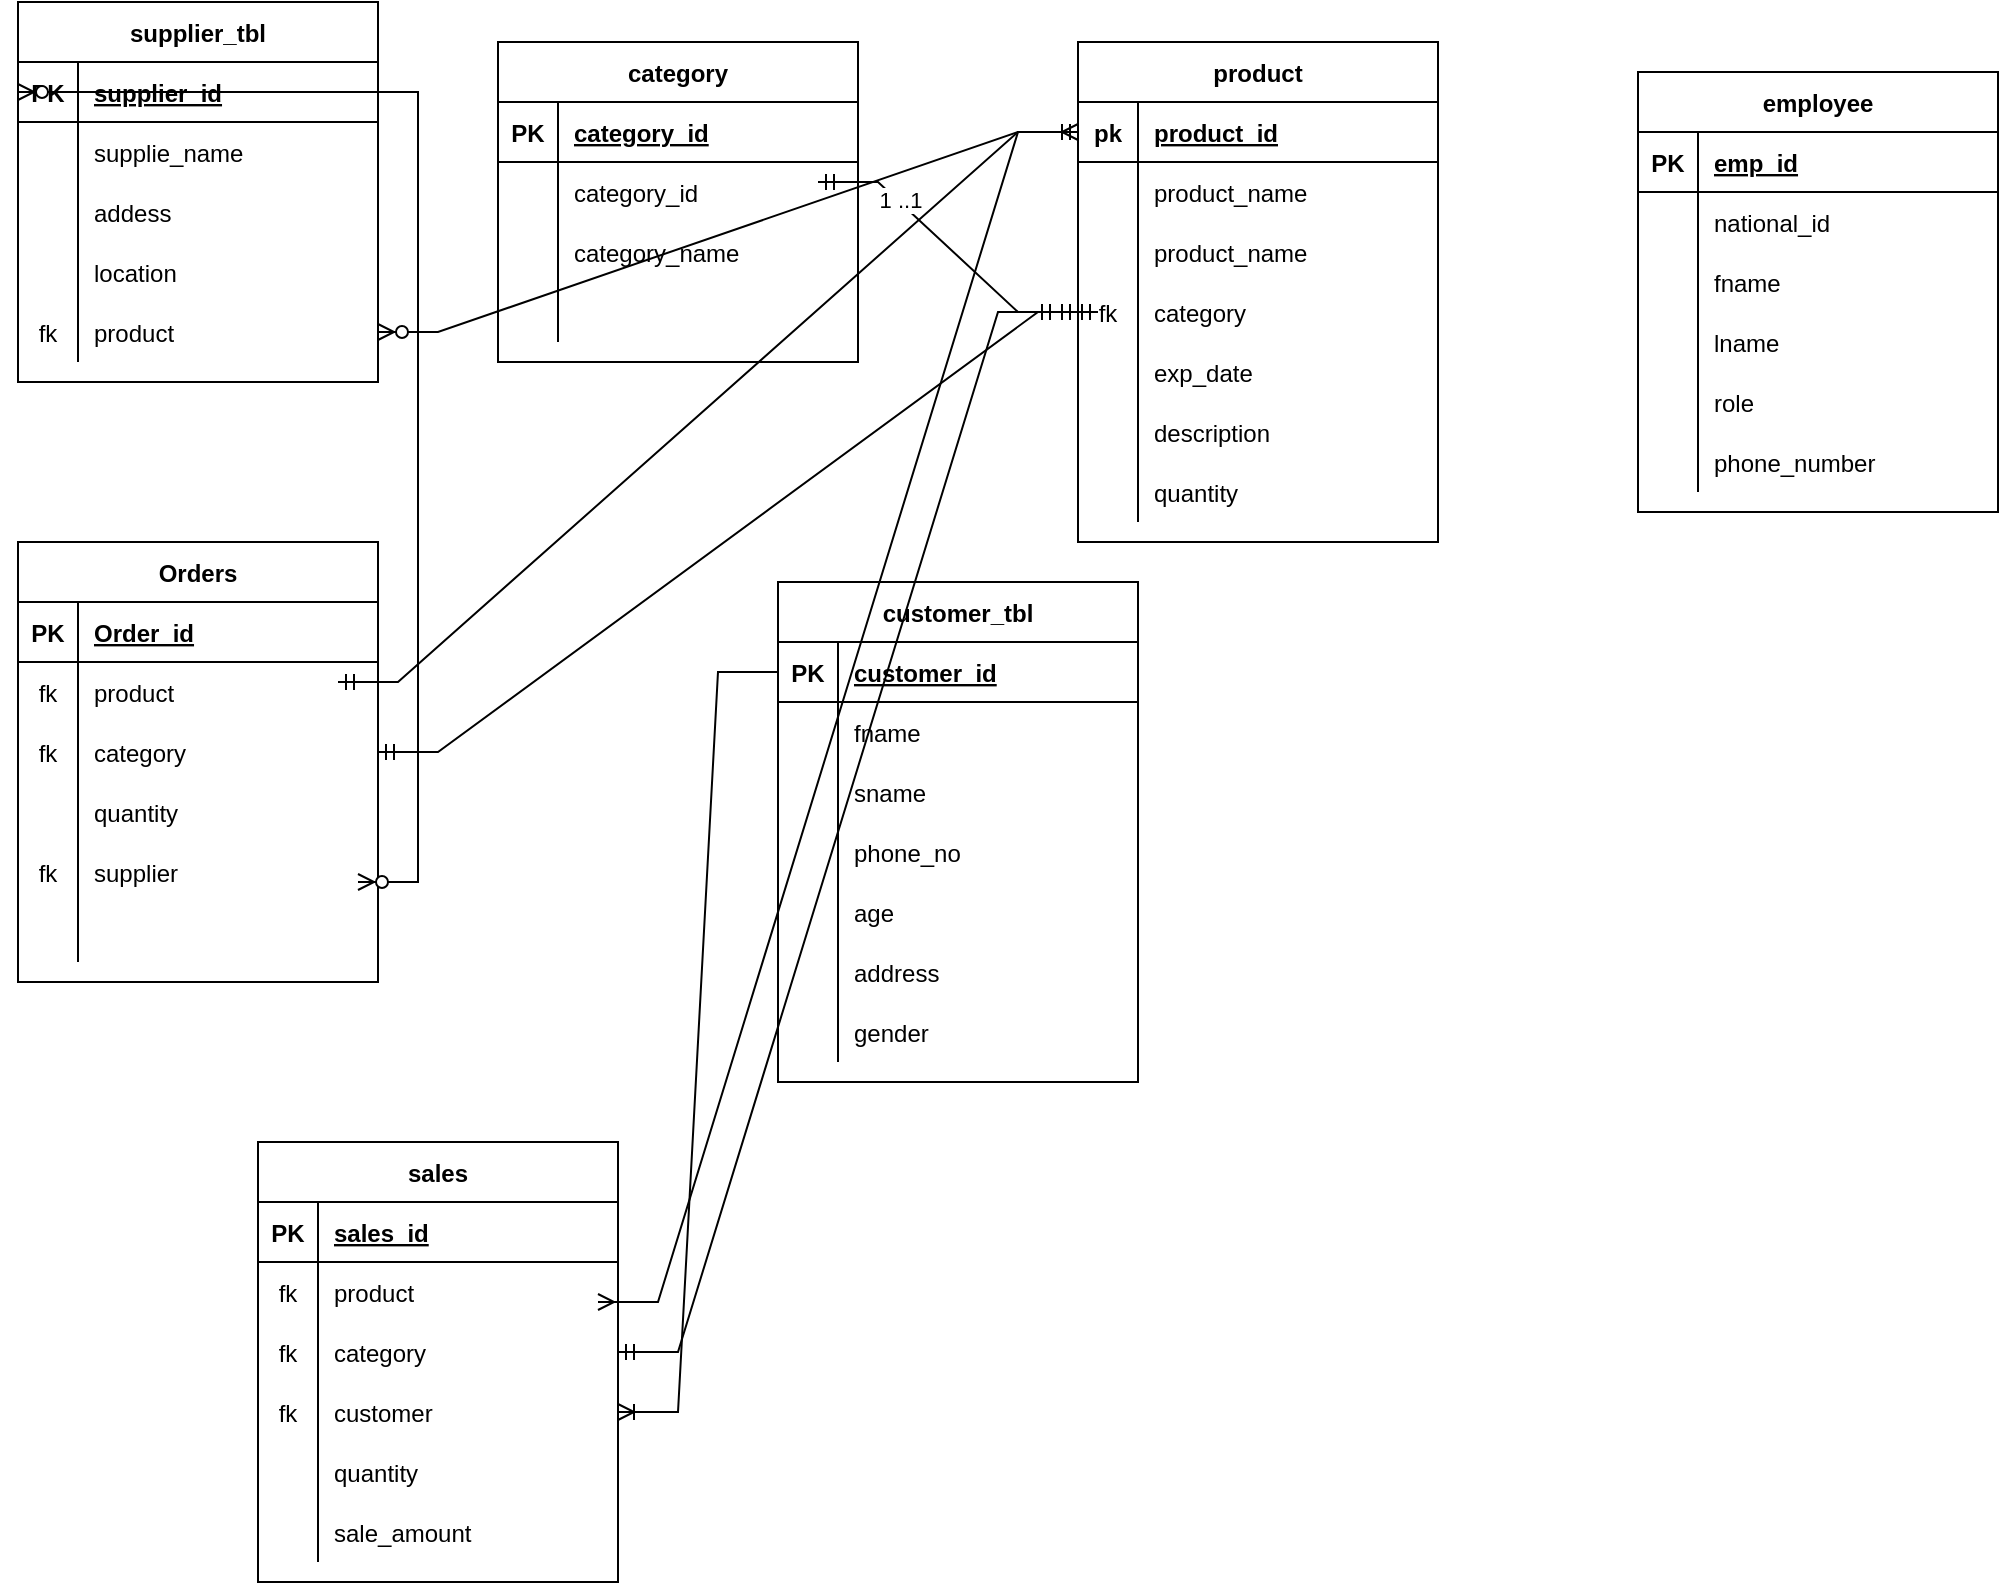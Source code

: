 <mxfile version="20.0.1" type="github"><diagram id="qyhTEvC6FhaP8bYYuJGq" name="Page-1"><mxGraphModel dx="1038" dy="935" grid="1" gridSize="10" guides="1" tooltips="1" connect="1" arrows="1" fold="1" page="1" pageScale="1" pageWidth="3300" pageHeight="4681" math="0" shadow="0"><root><mxCell id="0"/><mxCell id="1" parent="0"/><mxCell id="IPja_RcCMSEiAwIyLmrl-1" value="supplier_tbl" style="shape=table;startSize=30;container=1;collapsible=1;childLayout=tableLayout;fixedRows=1;rowLines=0;fontStyle=1;align=center;resizeLast=1;" vertex="1" parent="1"><mxGeometry x="30" y="20" width="180" height="190" as="geometry"/></mxCell><mxCell id="IPja_RcCMSEiAwIyLmrl-2" value="" style="shape=tableRow;horizontal=0;startSize=0;swimlaneHead=0;swimlaneBody=0;fillColor=none;collapsible=0;dropTarget=0;points=[[0,0.5],[1,0.5]];portConstraint=eastwest;top=0;left=0;right=0;bottom=1;" vertex="1" parent="IPja_RcCMSEiAwIyLmrl-1"><mxGeometry y="30" width="180" height="30" as="geometry"/></mxCell><mxCell id="IPja_RcCMSEiAwIyLmrl-3" value="PK" style="shape=partialRectangle;connectable=0;fillColor=none;top=0;left=0;bottom=0;right=0;fontStyle=1;overflow=hidden;" vertex="1" parent="IPja_RcCMSEiAwIyLmrl-2"><mxGeometry width="30" height="30" as="geometry"><mxRectangle width="30" height="30" as="alternateBounds"/></mxGeometry></mxCell><mxCell id="IPja_RcCMSEiAwIyLmrl-4" value="supplier_id" style="shape=partialRectangle;connectable=0;fillColor=none;top=0;left=0;bottom=0;right=0;align=left;spacingLeft=6;fontStyle=5;overflow=hidden;" vertex="1" parent="IPja_RcCMSEiAwIyLmrl-2"><mxGeometry x="30" width="150" height="30" as="geometry"><mxRectangle width="150" height="30" as="alternateBounds"/></mxGeometry></mxCell><mxCell id="IPja_RcCMSEiAwIyLmrl-5" value="" style="shape=tableRow;horizontal=0;startSize=0;swimlaneHead=0;swimlaneBody=0;fillColor=none;collapsible=0;dropTarget=0;points=[[0,0.5],[1,0.5]];portConstraint=eastwest;top=0;left=0;right=0;bottom=0;" vertex="1" parent="IPja_RcCMSEiAwIyLmrl-1"><mxGeometry y="60" width="180" height="30" as="geometry"/></mxCell><mxCell id="IPja_RcCMSEiAwIyLmrl-6" value="" style="shape=partialRectangle;connectable=0;fillColor=none;top=0;left=0;bottom=0;right=0;editable=1;overflow=hidden;" vertex="1" parent="IPja_RcCMSEiAwIyLmrl-5"><mxGeometry width="30" height="30" as="geometry"><mxRectangle width="30" height="30" as="alternateBounds"/></mxGeometry></mxCell><mxCell id="IPja_RcCMSEiAwIyLmrl-7" value="supplie_name" style="shape=partialRectangle;connectable=0;fillColor=none;top=0;left=0;bottom=0;right=0;align=left;spacingLeft=6;overflow=hidden;" vertex="1" parent="IPja_RcCMSEiAwIyLmrl-5"><mxGeometry x="30" width="150" height="30" as="geometry"><mxRectangle width="150" height="30" as="alternateBounds"/></mxGeometry></mxCell><mxCell id="IPja_RcCMSEiAwIyLmrl-8" value="" style="shape=tableRow;horizontal=0;startSize=0;swimlaneHead=0;swimlaneBody=0;fillColor=none;collapsible=0;dropTarget=0;points=[[0,0.5],[1,0.5]];portConstraint=eastwest;top=0;left=0;right=0;bottom=0;" vertex="1" parent="IPja_RcCMSEiAwIyLmrl-1"><mxGeometry y="90" width="180" height="30" as="geometry"/></mxCell><mxCell id="IPja_RcCMSEiAwIyLmrl-9" value="" style="shape=partialRectangle;connectable=0;fillColor=none;top=0;left=0;bottom=0;right=0;editable=1;overflow=hidden;" vertex="1" parent="IPja_RcCMSEiAwIyLmrl-8"><mxGeometry width="30" height="30" as="geometry"><mxRectangle width="30" height="30" as="alternateBounds"/></mxGeometry></mxCell><mxCell id="IPja_RcCMSEiAwIyLmrl-10" value="addess" style="shape=partialRectangle;connectable=0;fillColor=none;top=0;left=0;bottom=0;right=0;align=left;spacingLeft=6;overflow=hidden;" vertex="1" parent="IPja_RcCMSEiAwIyLmrl-8"><mxGeometry x="30" width="150" height="30" as="geometry"><mxRectangle width="150" height="30" as="alternateBounds"/></mxGeometry></mxCell><mxCell id="IPja_RcCMSEiAwIyLmrl-11" value="" style="shape=tableRow;horizontal=0;startSize=0;swimlaneHead=0;swimlaneBody=0;fillColor=none;collapsible=0;dropTarget=0;points=[[0,0.5],[1,0.5]];portConstraint=eastwest;top=0;left=0;right=0;bottom=0;" vertex="1" parent="IPja_RcCMSEiAwIyLmrl-1"><mxGeometry y="120" width="180" height="30" as="geometry"/></mxCell><mxCell id="IPja_RcCMSEiAwIyLmrl-12" value="" style="shape=partialRectangle;connectable=0;fillColor=none;top=0;left=0;bottom=0;right=0;editable=1;overflow=hidden;" vertex="1" parent="IPja_RcCMSEiAwIyLmrl-11"><mxGeometry width="30" height="30" as="geometry"><mxRectangle width="30" height="30" as="alternateBounds"/></mxGeometry></mxCell><mxCell id="IPja_RcCMSEiAwIyLmrl-13" value="location" style="shape=partialRectangle;connectable=0;fillColor=none;top=0;left=0;bottom=0;right=0;align=left;spacingLeft=6;overflow=hidden;" vertex="1" parent="IPja_RcCMSEiAwIyLmrl-11"><mxGeometry x="30" width="150" height="30" as="geometry"><mxRectangle width="150" height="30" as="alternateBounds"/></mxGeometry></mxCell><mxCell id="IPja_RcCMSEiAwIyLmrl-15" value="" style="shape=tableRow;horizontal=0;startSize=0;swimlaneHead=0;swimlaneBody=0;fillColor=none;collapsible=0;dropTarget=0;points=[[0,0.5],[1,0.5]];portConstraint=eastwest;top=0;left=0;right=0;bottom=0;" vertex="1" parent="IPja_RcCMSEiAwIyLmrl-1"><mxGeometry y="150" width="180" height="30" as="geometry"/></mxCell><mxCell id="IPja_RcCMSEiAwIyLmrl-16" value="fk" style="shape=partialRectangle;connectable=0;fillColor=none;top=0;left=0;bottom=0;right=0;editable=1;overflow=hidden;" vertex="1" parent="IPja_RcCMSEiAwIyLmrl-15"><mxGeometry width="30" height="30" as="geometry"><mxRectangle width="30" height="30" as="alternateBounds"/></mxGeometry></mxCell><mxCell id="IPja_RcCMSEiAwIyLmrl-17" value="product" style="shape=partialRectangle;connectable=0;fillColor=none;top=0;left=0;bottom=0;right=0;align=left;spacingLeft=6;overflow=hidden;" vertex="1" parent="IPja_RcCMSEiAwIyLmrl-15"><mxGeometry x="30" width="150" height="30" as="geometry"><mxRectangle width="150" height="30" as="alternateBounds"/></mxGeometry></mxCell><mxCell id="IPja_RcCMSEiAwIyLmrl-18" value="category" style="shape=table;startSize=30;container=1;collapsible=1;childLayout=tableLayout;fixedRows=1;rowLines=0;fontStyle=1;align=center;resizeLast=1;" vertex="1" parent="1"><mxGeometry x="270" y="40" width="180" height="160" as="geometry"/></mxCell><mxCell id="IPja_RcCMSEiAwIyLmrl-19" value="" style="shape=tableRow;horizontal=0;startSize=0;swimlaneHead=0;swimlaneBody=0;fillColor=none;collapsible=0;dropTarget=0;points=[[0,0.5],[1,0.5]];portConstraint=eastwest;top=0;left=0;right=0;bottom=1;" vertex="1" parent="IPja_RcCMSEiAwIyLmrl-18"><mxGeometry y="30" width="180" height="30" as="geometry"/></mxCell><mxCell id="IPja_RcCMSEiAwIyLmrl-20" value="PK" style="shape=partialRectangle;connectable=0;fillColor=none;top=0;left=0;bottom=0;right=0;fontStyle=1;overflow=hidden;" vertex="1" parent="IPja_RcCMSEiAwIyLmrl-19"><mxGeometry width="30" height="30" as="geometry"><mxRectangle width="30" height="30" as="alternateBounds"/></mxGeometry></mxCell><mxCell id="IPja_RcCMSEiAwIyLmrl-21" value="category_id" style="shape=partialRectangle;connectable=0;fillColor=none;top=0;left=0;bottom=0;right=0;align=left;spacingLeft=6;fontStyle=5;overflow=hidden;" vertex="1" parent="IPja_RcCMSEiAwIyLmrl-19"><mxGeometry x="30" width="150" height="30" as="geometry"><mxRectangle width="150" height="30" as="alternateBounds"/></mxGeometry></mxCell><mxCell id="IPja_RcCMSEiAwIyLmrl-22" value="" style="shape=tableRow;horizontal=0;startSize=0;swimlaneHead=0;swimlaneBody=0;fillColor=none;collapsible=0;dropTarget=0;points=[[0,0.5],[1,0.5]];portConstraint=eastwest;top=0;left=0;right=0;bottom=0;" vertex="1" parent="IPja_RcCMSEiAwIyLmrl-18"><mxGeometry y="60" width="180" height="30" as="geometry"/></mxCell><mxCell id="IPja_RcCMSEiAwIyLmrl-23" value="" style="shape=partialRectangle;connectable=0;fillColor=none;top=0;left=0;bottom=0;right=0;editable=1;overflow=hidden;" vertex="1" parent="IPja_RcCMSEiAwIyLmrl-22"><mxGeometry width="30" height="30" as="geometry"><mxRectangle width="30" height="30" as="alternateBounds"/></mxGeometry></mxCell><mxCell id="IPja_RcCMSEiAwIyLmrl-24" value="category_id" style="shape=partialRectangle;connectable=0;fillColor=none;top=0;left=0;bottom=0;right=0;align=left;spacingLeft=6;overflow=hidden;" vertex="1" parent="IPja_RcCMSEiAwIyLmrl-22"><mxGeometry x="30" width="150" height="30" as="geometry"><mxRectangle width="150" height="30" as="alternateBounds"/></mxGeometry></mxCell><mxCell id="IPja_RcCMSEiAwIyLmrl-25" value="" style="shape=tableRow;horizontal=0;startSize=0;swimlaneHead=0;swimlaneBody=0;fillColor=none;collapsible=0;dropTarget=0;points=[[0,0.5],[1,0.5]];portConstraint=eastwest;top=0;left=0;right=0;bottom=0;" vertex="1" parent="IPja_RcCMSEiAwIyLmrl-18"><mxGeometry y="90" width="180" height="30" as="geometry"/></mxCell><mxCell id="IPja_RcCMSEiAwIyLmrl-26" value="" style="shape=partialRectangle;connectable=0;fillColor=none;top=0;left=0;bottom=0;right=0;editable=1;overflow=hidden;" vertex="1" parent="IPja_RcCMSEiAwIyLmrl-25"><mxGeometry width="30" height="30" as="geometry"><mxRectangle width="30" height="30" as="alternateBounds"/></mxGeometry></mxCell><mxCell id="IPja_RcCMSEiAwIyLmrl-27" value="category_name" style="shape=partialRectangle;connectable=0;fillColor=none;top=0;left=0;bottom=0;right=0;align=left;spacingLeft=6;overflow=hidden;" vertex="1" parent="IPja_RcCMSEiAwIyLmrl-25"><mxGeometry x="30" width="150" height="30" as="geometry"><mxRectangle width="150" height="30" as="alternateBounds"/></mxGeometry></mxCell><mxCell id="IPja_RcCMSEiAwIyLmrl-28" value="" style="shape=tableRow;horizontal=0;startSize=0;swimlaneHead=0;swimlaneBody=0;fillColor=none;collapsible=0;dropTarget=0;points=[[0,0.5],[1,0.5]];portConstraint=eastwest;top=0;left=0;right=0;bottom=0;" vertex="1" parent="IPja_RcCMSEiAwIyLmrl-18"><mxGeometry y="120" width="180" height="30" as="geometry"/></mxCell><mxCell id="IPja_RcCMSEiAwIyLmrl-29" value="" style="shape=partialRectangle;connectable=0;fillColor=none;top=0;left=0;bottom=0;right=0;editable=1;overflow=hidden;" vertex="1" parent="IPja_RcCMSEiAwIyLmrl-28"><mxGeometry width="30" height="30" as="geometry"><mxRectangle width="30" height="30" as="alternateBounds"/></mxGeometry></mxCell><mxCell id="IPja_RcCMSEiAwIyLmrl-30" value="" style="shape=partialRectangle;connectable=0;fillColor=none;top=0;left=0;bottom=0;right=0;align=left;spacingLeft=6;overflow=hidden;" vertex="1" parent="IPja_RcCMSEiAwIyLmrl-28"><mxGeometry x="30" width="150" height="30" as="geometry"><mxRectangle width="150" height="30" as="alternateBounds"/></mxGeometry></mxCell><mxCell id="IPja_RcCMSEiAwIyLmrl-31" value="product" style="shape=table;startSize=30;container=1;collapsible=1;childLayout=tableLayout;fixedRows=1;rowLines=0;fontStyle=1;align=center;resizeLast=1;" vertex="1" parent="1"><mxGeometry x="560" y="40" width="180" height="250" as="geometry"/></mxCell><mxCell id="IPja_RcCMSEiAwIyLmrl-32" value="" style="shape=tableRow;horizontal=0;startSize=0;swimlaneHead=0;swimlaneBody=0;fillColor=none;collapsible=0;dropTarget=0;points=[[0,0.5],[1,0.5]];portConstraint=eastwest;top=0;left=0;right=0;bottom=1;" vertex="1" parent="IPja_RcCMSEiAwIyLmrl-31"><mxGeometry y="30" width="180" height="30" as="geometry"/></mxCell><mxCell id="IPja_RcCMSEiAwIyLmrl-33" value="pk" style="shape=partialRectangle;connectable=0;fillColor=none;top=0;left=0;bottom=0;right=0;fontStyle=1;overflow=hidden;" vertex="1" parent="IPja_RcCMSEiAwIyLmrl-32"><mxGeometry width="30" height="30" as="geometry"><mxRectangle width="30" height="30" as="alternateBounds"/></mxGeometry></mxCell><mxCell id="IPja_RcCMSEiAwIyLmrl-34" value="product_id" style="shape=partialRectangle;connectable=0;fillColor=none;top=0;left=0;bottom=0;right=0;align=left;spacingLeft=6;fontStyle=5;overflow=hidden;" vertex="1" parent="IPja_RcCMSEiAwIyLmrl-32"><mxGeometry x="30" width="150" height="30" as="geometry"><mxRectangle width="150" height="30" as="alternateBounds"/></mxGeometry></mxCell><mxCell id="IPja_RcCMSEiAwIyLmrl-35" value="" style="shape=tableRow;horizontal=0;startSize=0;swimlaneHead=0;swimlaneBody=0;fillColor=none;collapsible=0;dropTarget=0;points=[[0,0.5],[1,0.5]];portConstraint=eastwest;top=0;left=0;right=0;bottom=0;" vertex="1" parent="IPja_RcCMSEiAwIyLmrl-31"><mxGeometry y="60" width="180" height="30" as="geometry"/></mxCell><mxCell id="IPja_RcCMSEiAwIyLmrl-36" value="" style="shape=partialRectangle;connectable=0;fillColor=none;top=0;left=0;bottom=0;right=0;editable=1;overflow=hidden;" vertex="1" parent="IPja_RcCMSEiAwIyLmrl-35"><mxGeometry width="30" height="30" as="geometry"><mxRectangle width="30" height="30" as="alternateBounds"/></mxGeometry></mxCell><mxCell id="IPja_RcCMSEiAwIyLmrl-37" value="product_name" style="shape=partialRectangle;connectable=0;fillColor=none;top=0;left=0;bottom=0;right=0;align=left;spacingLeft=6;overflow=hidden;" vertex="1" parent="IPja_RcCMSEiAwIyLmrl-35"><mxGeometry x="30" width="150" height="30" as="geometry"><mxRectangle width="150" height="30" as="alternateBounds"/></mxGeometry></mxCell><mxCell id="IPja_RcCMSEiAwIyLmrl-38" value="" style="shape=tableRow;horizontal=0;startSize=0;swimlaneHead=0;swimlaneBody=0;fillColor=none;collapsible=0;dropTarget=0;points=[[0,0.5],[1,0.5]];portConstraint=eastwest;top=0;left=0;right=0;bottom=0;" vertex="1" parent="IPja_RcCMSEiAwIyLmrl-31"><mxGeometry y="90" width="180" height="30" as="geometry"/></mxCell><mxCell id="IPja_RcCMSEiAwIyLmrl-39" value="" style="shape=partialRectangle;connectable=0;fillColor=none;top=0;left=0;bottom=0;right=0;editable=1;overflow=hidden;" vertex="1" parent="IPja_RcCMSEiAwIyLmrl-38"><mxGeometry width="30" height="30" as="geometry"><mxRectangle width="30" height="30" as="alternateBounds"/></mxGeometry></mxCell><mxCell id="IPja_RcCMSEiAwIyLmrl-40" value="product_name" style="shape=partialRectangle;connectable=0;fillColor=none;top=0;left=0;bottom=0;right=0;align=left;spacingLeft=6;overflow=hidden;" vertex="1" parent="IPja_RcCMSEiAwIyLmrl-38"><mxGeometry x="30" width="150" height="30" as="geometry"><mxRectangle width="150" height="30" as="alternateBounds"/></mxGeometry></mxCell><mxCell id="IPja_RcCMSEiAwIyLmrl-41" value="" style="shape=tableRow;horizontal=0;startSize=0;swimlaneHead=0;swimlaneBody=0;fillColor=none;collapsible=0;dropTarget=0;points=[[0,0.5],[1,0.5]];portConstraint=eastwest;top=0;left=0;right=0;bottom=0;" vertex="1" parent="IPja_RcCMSEiAwIyLmrl-31"><mxGeometry y="120" width="180" height="30" as="geometry"/></mxCell><mxCell id="IPja_RcCMSEiAwIyLmrl-42" value="fk" style="shape=partialRectangle;connectable=0;fillColor=none;top=0;left=0;bottom=0;right=0;editable=1;overflow=hidden;" vertex="1" parent="IPja_RcCMSEiAwIyLmrl-41"><mxGeometry width="30" height="30" as="geometry"><mxRectangle width="30" height="30" as="alternateBounds"/></mxGeometry></mxCell><mxCell id="IPja_RcCMSEiAwIyLmrl-43" value="category" style="shape=partialRectangle;connectable=0;fillColor=none;top=0;left=0;bottom=0;right=0;align=left;spacingLeft=6;overflow=hidden;" vertex="1" parent="IPja_RcCMSEiAwIyLmrl-41"><mxGeometry x="30" width="150" height="30" as="geometry"><mxRectangle width="150" height="30" as="alternateBounds"/></mxGeometry></mxCell><mxCell id="IPja_RcCMSEiAwIyLmrl-44" value="" style="shape=tableRow;horizontal=0;startSize=0;swimlaneHead=0;swimlaneBody=0;fillColor=none;collapsible=0;dropTarget=0;points=[[0,0.5],[1,0.5]];portConstraint=eastwest;top=0;left=0;right=0;bottom=0;" vertex="1" parent="IPja_RcCMSEiAwIyLmrl-31"><mxGeometry y="150" width="180" height="30" as="geometry"/></mxCell><mxCell id="IPja_RcCMSEiAwIyLmrl-45" value="" style="shape=partialRectangle;connectable=0;fillColor=none;top=0;left=0;bottom=0;right=0;editable=1;overflow=hidden;" vertex="1" parent="IPja_RcCMSEiAwIyLmrl-44"><mxGeometry width="30" height="30" as="geometry"><mxRectangle width="30" height="30" as="alternateBounds"/></mxGeometry></mxCell><mxCell id="IPja_RcCMSEiAwIyLmrl-46" value="exp_date" style="shape=partialRectangle;connectable=0;fillColor=none;top=0;left=0;bottom=0;right=0;align=left;spacingLeft=6;overflow=hidden;" vertex="1" parent="IPja_RcCMSEiAwIyLmrl-44"><mxGeometry x="30" width="150" height="30" as="geometry"><mxRectangle width="150" height="30" as="alternateBounds"/></mxGeometry></mxCell><mxCell id="IPja_RcCMSEiAwIyLmrl-47" value="" style="shape=tableRow;horizontal=0;startSize=0;swimlaneHead=0;swimlaneBody=0;fillColor=none;collapsible=0;dropTarget=0;points=[[0,0.5],[1,0.5]];portConstraint=eastwest;top=0;left=0;right=0;bottom=0;" vertex="1" parent="IPja_RcCMSEiAwIyLmrl-31"><mxGeometry y="180" width="180" height="30" as="geometry"/></mxCell><mxCell id="IPja_RcCMSEiAwIyLmrl-48" value="" style="shape=partialRectangle;connectable=0;fillColor=none;top=0;left=0;bottom=0;right=0;editable=1;overflow=hidden;" vertex="1" parent="IPja_RcCMSEiAwIyLmrl-47"><mxGeometry width="30" height="30" as="geometry"><mxRectangle width="30" height="30" as="alternateBounds"/></mxGeometry></mxCell><mxCell id="IPja_RcCMSEiAwIyLmrl-49" value="description" style="shape=partialRectangle;connectable=0;fillColor=none;top=0;left=0;bottom=0;right=0;align=left;spacingLeft=6;overflow=hidden;" vertex="1" parent="IPja_RcCMSEiAwIyLmrl-47"><mxGeometry x="30" width="150" height="30" as="geometry"><mxRectangle width="150" height="30" as="alternateBounds"/></mxGeometry></mxCell><mxCell id="IPja_RcCMSEiAwIyLmrl-50" value="" style="shape=tableRow;horizontal=0;startSize=0;swimlaneHead=0;swimlaneBody=0;fillColor=none;collapsible=0;dropTarget=0;points=[[0,0.5],[1,0.5]];portConstraint=eastwest;top=0;left=0;right=0;bottom=0;" vertex="1" parent="IPja_RcCMSEiAwIyLmrl-31"><mxGeometry y="210" width="180" height="30" as="geometry"/></mxCell><mxCell id="IPja_RcCMSEiAwIyLmrl-51" value="" style="shape=partialRectangle;connectable=0;fillColor=none;top=0;left=0;bottom=0;right=0;editable=1;overflow=hidden;" vertex="1" parent="IPja_RcCMSEiAwIyLmrl-50"><mxGeometry width="30" height="30" as="geometry"><mxRectangle width="30" height="30" as="alternateBounds"/></mxGeometry></mxCell><mxCell id="IPja_RcCMSEiAwIyLmrl-52" value="quantity" style="shape=partialRectangle;connectable=0;fillColor=none;top=0;left=0;bottom=0;right=0;align=left;spacingLeft=6;overflow=hidden;" vertex="1" parent="IPja_RcCMSEiAwIyLmrl-50"><mxGeometry x="30" width="150" height="30" as="geometry"><mxRectangle width="150" height="30" as="alternateBounds"/></mxGeometry></mxCell><mxCell id="IPja_RcCMSEiAwIyLmrl-53" value="Orders" style="shape=table;startSize=30;container=1;collapsible=1;childLayout=tableLayout;fixedRows=1;rowLines=0;fontStyle=1;align=center;resizeLast=1;" vertex="1" parent="1"><mxGeometry x="30" y="290" width="180" height="220" as="geometry"/></mxCell><mxCell id="IPja_RcCMSEiAwIyLmrl-54" value="" style="shape=tableRow;horizontal=0;startSize=0;swimlaneHead=0;swimlaneBody=0;fillColor=none;collapsible=0;dropTarget=0;points=[[0,0.5],[1,0.5]];portConstraint=eastwest;top=0;left=0;right=0;bottom=1;" vertex="1" parent="IPja_RcCMSEiAwIyLmrl-53"><mxGeometry y="30" width="180" height="30" as="geometry"/></mxCell><mxCell id="IPja_RcCMSEiAwIyLmrl-55" value="PK" style="shape=partialRectangle;connectable=0;fillColor=none;top=0;left=0;bottom=0;right=0;fontStyle=1;overflow=hidden;" vertex="1" parent="IPja_RcCMSEiAwIyLmrl-54"><mxGeometry width="30" height="30" as="geometry"><mxRectangle width="30" height="30" as="alternateBounds"/></mxGeometry></mxCell><mxCell id="IPja_RcCMSEiAwIyLmrl-56" value="Order_id" style="shape=partialRectangle;connectable=0;fillColor=none;top=0;left=0;bottom=0;right=0;align=left;spacingLeft=6;fontStyle=5;overflow=hidden;" vertex="1" parent="IPja_RcCMSEiAwIyLmrl-54"><mxGeometry x="30" width="150" height="30" as="geometry"><mxRectangle width="150" height="30" as="alternateBounds"/></mxGeometry></mxCell><mxCell id="IPja_RcCMSEiAwIyLmrl-57" value="" style="shape=tableRow;horizontal=0;startSize=0;swimlaneHead=0;swimlaneBody=0;fillColor=none;collapsible=0;dropTarget=0;points=[[0,0.5],[1,0.5]];portConstraint=eastwest;top=0;left=0;right=0;bottom=0;" vertex="1" parent="IPja_RcCMSEiAwIyLmrl-53"><mxGeometry y="60" width="180" height="30" as="geometry"/></mxCell><mxCell id="IPja_RcCMSEiAwIyLmrl-58" value="fk" style="shape=partialRectangle;connectable=0;fillColor=none;top=0;left=0;bottom=0;right=0;editable=1;overflow=hidden;" vertex="1" parent="IPja_RcCMSEiAwIyLmrl-57"><mxGeometry width="30" height="30" as="geometry"><mxRectangle width="30" height="30" as="alternateBounds"/></mxGeometry></mxCell><mxCell id="IPja_RcCMSEiAwIyLmrl-59" value="product" style="shape=partialRectangle;connectable=0;fillColor=none;top=0;left=0;bottom=0;right=0;align=left;spacingLeft=6;overflow=hidden;" vertex="1" parent="IPja_RcCMSEiAwIyLmrl-57"><mxGeometry x="30" width="150" height="30" as="geometry"><mxRectangle width="150" height="30" as="alternateBounds"/></mxGeometry></mxCell><mxCell id="IPja_RcCMSEiAwIyLmrl-60" value="" style="shape=tableRow;horizontal=0;startSize=0;swimlaneHead=0;swimlaneBody=0;fillColor=none;collapsible=0;dropTarget=0;points=[[0,0.5],[1,0.5]];portConstraint=eastwest;top=0;left=0;right=0;bottom=0;" vertex="1" parent="IPja_RcCMSEiAwIyLmrl-53"><mxGeometry y="90" width="180" height="30" as="geometry"/></mxCell><mxCell id="IPja_RcCMSEiAwIyLmrl-61" value="fk" style="shape=partialRectangle;connectable=0;fillColor=none;top=0;left=0;bottom=0;right=0;editable=1;overflow=hidden;" vertex="1" parent="IPja_RcCMSEiAwIyLmrl-60"><mxGeometry width="30" height="30" as="geometry"><mxRectangle width="30" height="30" as="alternateBounds"/></mxGeometry></mxCell><mxCell id="IPja_RcCMSEiAwIyLmrl-62" value="category" style="shape=partialRectangle;connectable=0;fillColor=none;top=0;left=0;bottom=0;right=0;align=left;spacingLeft=6;overflow=hidden;" vertex="1" parent="IPja_RcCMSEiAwIyLmrl-60"><mxGeometry x="30" width="150" height="30" as="geometry"><mxRectangle width="150" height="30" as="alternateBounds"/></mxGeometry></mxCell><mxCell id="IPja_RcCMSEiAwIyLmrl-63" value="" style="shape=tableRow;horizontal=0;startSize=0;swimlaneHead=0;swimlaneBody=0;fillColor=none;collapsible=0;dropTarget=0;points=[[0,0.5],[1,0.5]];portConstraint=eastwest;top=0;left=0;right=0;bottom=0;" vertex="1" parent="IPja_RcCMSEiAwIyLmrl-53"><mxGeometry y="120" width="180" height="30" as="geometry"/></mxCell><mxCell id="IPja_RcCMSEiAwIyLmrl-64" value="" style="shape=partialRectangle;connectable=0;fillColor=none;top=0;left=0;bottom=0;right=0;editable=1;overflow=hidden;" vertex="1" parent="IPja_RcCMSEiAwIyLmrl-63"><mxGeometry width="30" height="30" as="geometry"><mxRectangle width="30" height="30" as="alternateBounds"/></mxGeometry></mxCell><mxCell id="IPja_RcCMSEiAwIyLmrl-65" value="quantity" style="shape=partialRectangle;connectable=0;fillColor=none;top=0;left=0;bottom=0;right=0;align=left;spacingLeft=6;overflow=hidden;" vertex="1" parent="IPja_RcCMSEiAwIyLmrl-63"><mxGeometry x="30" width="150" height="30" as="geometry"><mxRectangle width="150" height="30" as="alternateBounds"/></mxGeometry></mxCell><mxCell id="IPja_RcCMSEiAwIyLmrl-66" value="" style="shape=tableRow;horizontal=0;startSize=0;swimlaneHead=0;swimlaneBody=0;fillColor=none;collapsible=0;dropTarget=0;points=[[0,0.5],[1,0.5]];portConstraint=eastwest;top=0;left=0;right=0;bottom=0;" vertex="1" parent="IPja_RcCMSEiAwIyLmrl-53"><mxGeometry y="150" width="180" height="30" as="geometry"/></mxCell><mxCell id="IPja_RcCMSEiAwIyLmrl-67" value="fk" style="shape=partialRectangle;connectable=0;fillColor=none;top=0;left=0;bottom=0;right=0;editable=1;overflow=hidden;" vertex="1" parent="IPja_RcCMSEiAwIyLmrl-66"><mxGeometry width="30" height="30" as="geometry"><mxRectangle width="30" height="30" as="alternateBounds"/></mxGeometry></mxCell><mxCell id="IPja_RcCMSEiAwIyLmrl-68" value="supplier" style="shape=partialRectangle;connectable=0;fillColor=none;top=0;left=0;bottom=0;right=0;align=left;spacingLeft=6;overflow=hidden;" vertex="1" parent="IPja_RcCMSEiAwIyLmrl-66"><mxGeometry x="30" width="150" height="30" as="geometry"><mxRectangle width="150" height="30" as="alternateBounds"/></mxGeometry></mxCell><mxCell id="IPja_RcCMSEiAwIyLmrl-69" value="" style="shape=tableRow;horizontal=0;startSize=0;swimlaneHead=0;swimlaneBody=0;fillColor=none;collapsible=0;dropTarget=0;points=[[0,0.5],[1,0.5]];portConstraint=eastwest;top=0;left=0;right=0;bottom=0;" vertex="1" parent="IPja_RcCMSEiAwIyLmrl-53"><mxGeometry y="180" width="180" height="30" as="geometry"/></mxCell><mxCell id="IPja_RcCMSEiAwIyLmrl-70" value="" style="shape=partialRectangle;connectable=0;fillColor=none;top=0;left=0;bottom=0;right=0;editable=1;overflow=hidden;" vertex="1" parent="IPja_RcCMSEiAwIyLmrl-69"><mxGeometry width="30" height="30" as="geometry"><mxRectangle width="30" height="30" as="alternateBounds"/></mxGeometry></mxCell><mxCell id="IPja_RcCMSEiAwIyLmrl-71" value="" style="shape=partialRectangle;connectable=0;fillColor=none;top=0;left=0;bottom=0;right=0;align=left;spacingLeft=6;overflow=hidden;" vertex="1" parent="IPja_RcCMSEiAwIyLmrl-69"><mxGeometry x="30" width="150" height="30" as="geometry"><mxRectangle width="150" height="30" as="alternateBounds"/></mxGeometry></mxCell><mxCell id="IPja_RcCMSEiAwIyLmrl-72" value="employee" style="shape=table;startSize=30;container=1;collapsible=1;childLayout=tableLayout;fixedRows=1;rowLines=0;fontStyle=1;align=center;resizeLast=1;" vertex="1" parent="1"><mxGeometry x="840" y="55" width="180" height="220" as="geometry"/></mxCell><mxCell id="IPja_RcCMSEiAwIyLmrl-73" value="" style="shape=tableRow;horizontal=0;startSize=0;swimlaneHead=0;swimlaneBody=0;fillColor=none;collapsible=0;dropTarget=0;points=[[0,0.5],[1,0.5]];portConstraint=eastwest;top=0;left=0;right=0;bottom=1;" vertex="1" parent="IPja_RcCMSEiAwIyLmrl-72"><mxGeometry y="30" width="180" height="30" as="geometry"/></mxCell><mxCell id="IPja_RcCMSEiAwIyLmrl-74" value="PK" style="shape=partialRectangle;connectable=0;fillColor=none;top=0;left=0;bottom=0;right=0;fontStyle=1;overflow=hidden;" vertex="1" parent="IPja_RcCMSEiAwIyLmrl-73"><mxGeometry width="30" height="30" as="geometry"><mxRectangle width="30" height="30" as="alternateBounds"/></mxGeometry></mxCell><mxCell id="IPja_RcCMSEiAwIyLmrl-75" value="emp_id" style="shape=partialRectangle;connectable=0;fillColor=none;top=0;left=0;bottom=0;right=0;align=left;spacingLeft=6;fontStyle=5;overflow=hidden;" vertex="1" parent="IPja_RcCMSEiAwIyLmrl-73"><mxGeometry x="30" width="150" height="30" as="geometry"><mxRectangle width="150" height="30" as="alternateBounds"/></mxGeometry></mxCell><mxCell id="IPja_RcCMSEiAwIyLmrl-76" value="" style="shape=tableRow;horizontal=0;startSize=0;swimlaneHead=0;swimlaneBody=0;fillColor=none;collapsible=0;dropTarget=0;points=[[0,0.5],[1,0.5]];portConstraint=eastwest;top=0;left=0;right=0;bottom=0;" vertex="1" parent="IPja_RcCMSEiAwIyLmrl-72"><mxGeometry y="60" width="180" height="30" as="geometry"/></mxCell><mxCell id="IPja_RcCMSEiAwIyLmrl-77" value="" style="shape=partialRectangle;connectable=0;fillColor=none;top=0;left=0;bottom=0;right=0;editable=1;overflow=hidden;" vertex="1" parent="IPja_RcCMSEiAwIyLmrl-76"><mxGeometry width="30" height="30" as="geometry"><mxRectangle width="30" height="30" as="alternateBounds"/></mxGeometry></mxCell><mxCell id="IPja_RcCMSEiAwIyLmrl-78" value="national_id" style="shape=partialRectangle;connectable=0;fillColor=none;top=0;left=0;bottom=0;right=0;align=left;spacingLeft=6;overflow=hidden;" vertex="1" parent="IPja_RcCMSEiAwIyLmrl-76"><mxGeometry x="30" width="150" height="30" as="geometry"><mxRectangle width="150" height="30" as="alternateBounds"/></mxGeometry></mxCell><mxCell id="IPja_RcCMSEiAwIyLmrl-79" value="" style="shape=tableRow;horizontal=0;startSize=0;swimlaneHead=0;swimlaneBody=0;fillColor=none;collapsible=0;dropTarget=0;points=[[0,0.5],[1,0.5]];portConstraint=eastwest;top=0;left=0;right=0;bottom=0;" vertex="1" parent="IPja_RcCMSEiAwIyLmrl-72"><mxGeometry y="90" width="180" height="30" as="geometry"/></mxCell><mxCell id="IPja_RcCMSEiAwIyLmrl-80" value="" style="shape=partialRectangle;connectable=0;fillColor=none;top=0;left=0;bottom=0;right=0;editable=1;overflow=hidden;" vertex="1" parent="IPja_RcCMSEiAwIyLmrl-79"><mxGeometry width="30" height="30" as="geometry"><mxRectangle width="30" height="30" as="alternateBounds"/></mxGeometry></mxCell><mxCell id="IPja_RcCMSEiAwIyLmrl-81" value="fname" style="shape=partialRectangle;connectable=0;fillColor=none;top=0;left=0;bottom=0;right=0;align=left;spacingLeft=6;overflow=hidden;" vertex="1" parent="IPja_RcCMSEiAwIyLmrl-79"><mxGeometry x="30" width="150" height="30" as="geometry"><mxRectangle width="150" height="30" as="alternateBounds"/></mxGeometry></mxCell><mxCell id="IPja_RcCMSEiAwIyLmrl-82" value="" style="shape=tableRow;horizontal=0;startSize=0;swimlaneHead=0;swimlaneBody=0;fillColor=none;collapsible=0;dropTarget=0;points=[[0,0.5],[1,0.5]];portConstraint=eastwest;top=0;left=0;right=0;bottom=0;" vertex="1" parent="IPja_RcCMSEiAwIyLmrl-72"><mxGeometry y="120" width="180" height="30" as="geometry"/></mxCell><mxCell id="IPja_RcCMSEiAwIyLmrl-83" value="" style="shape=partialRectangle;connectable=0;fillColor=none;top=0;left=0;bottom=0;right=0;editable=1;overflow=hidden;" vertex="1" parent="IPja_RcCMSEiAwIyLmrl-82"><mxGeometry width="30" height="30" as="geometry"><mxRectangle width="30" height="30" as="alternateBounds"/></mxGeometry></mxCell><mxCell id="IPja_RcCMSEiAwIyLmrl-84" value="lname" style="shape=partialRectangle;connectable=0;fillColor=none;top=0;left=0;bottom=0;right=0;align=left;spacingLeft=6;overflow=hidden;" vertex="1" parent="IPja_RcCMSEiAwIyLmrl-82"><mxGeometry x="30" width="150" height="30" as="geometry"><mxRectangle width="150" height="30" as="alternateBounds"/></mxGeometry></mxCell><mxCell id="IPja_RcCMSEiAwIyLmrl-85" value="" style="shape=tableRow;horizontal=0;startSize=0;swimlaneHead=0;swimlaneBody=0;fillColor=none;collapsible=0;dropTarget=0;points=[[0,0.5],[1,0.5]];portConstraint=eastwest;top=0;left=0;right=0;bottom=0;" vertex="1" parent="IPja_RcCMSEiAwIyLmrl-72"><mxGeometry y="150" width="180" height="30" as="geometry"/></mxCell><mxCell id="IPja_RcCMSEiAwIyLmrl-86" value="" style="shape=partialRectangle;connectable=0;fillColor=none;top=0;left=0;bottom=0;right=0;editable=1;overflow=hidden;" vertex="1" parent="IPja_RcCMSEiAwIyLmrl-85"><mxGeometry width="30" height="30" as="geometry"><mxRectangle width="30" height="30" as="alternateBounds"/></mxGeometry></mxCell><mxCell id="IPja_RcCMSEiAwIyLmrl-87" value="role" style="shape=partialRectangle;connectable=0;fillColor=none;top=0;left=0;bottom=0;right=0;align=left;spacingLeft=6;overflow=hidden;" vertex="1" parent="IPja_RcCMSEiAwIyLmrl-85"><mxGeometry x="30" width="150" height="30" as="geometry"><mxRectangle width="150" height="30" as="alternateBounds"/></mxGeometry></mxCell><mxCell id="IPja_RcCMSEiAwIyLmrl-88" value="" style="shape=tableRow;horizontal=0;startSize=0;swimlaneHead=0;swimlaneBody=0;fillColor=none;collapsible=0;dropTarget=0;points=[[0,0.5],[1,0.5]];portConstraint=eastwest;top=0;left=0;right=0;bottom=0;" vertex="1" parent="IPja_RcCMSEiAwIyLmrl-72"><mxGeometry y="180" width="180" height="30" as="geometry"/></mxCell><mxCell id="IPja_RcCMSEiAwIyLmrl-89" value="" style="shape=partialRectangle;connectable=0;fillColor=none;top=0;left=0;bottom=0;right=0;editable=1;overflow=hidden;" vertex="1" parent="IPja_RcCMSEiAwIyLmrl-88"><mxGeometry width="30" height="30" as="geometry"><mxRectangle width="30" height="30" as="alternateBounds"/></mxGeometry></mxCell><mxCell id="IPja_RcCMSEiAwIyLmrl-90" value="phone_number" style="shape=partialRectangle;connectable=0;fillColor=none;top=0;left=0;bottom=0;right=0;align=left;spacingLeft=6;overflow=hidden;" vertex="1" parent="IPja_RcCMSEiAwIyLmrl-88"><mxGeometry x="30" width="150" height="30" as="geometry"><mxRectangle width="150" height="30" as="alternateBounds"/></mxGeometry></mxCell><mxCell id="IPja_RcCMSEiAwIyLmrl-91" value="sales" style="shape=table;startSize=30;container=1;collapsible=1;childLayout=tableLayout;fixedRows=1;rowLines=0;fontStyle=1;align=center;resizeLast=1;" vertex="1" parent="1"><mxGeometry x="150" y="590" width="180" height="220" as="geometry"/></mxCell><mxCell id="IPja_RcCMSEiAwIyLmrl-92" value="" style="shape=tableRow;horizontal=0;startSize=0;swimlaneHead=0;swimlaneBody=0;fillColor=none;collapsible=0;dropTarget=0;points=[[0,0.5],[1,0.5]];portConstraint=eastwest;top=0;left=0;right=0;bottom=1;" vertex="1" parent="IPja_RcCMSEiAwIyLmrl-91"><mxGeometry y="30" width="180" height="30" as="geometry"/></mxCell><mxCell id="IPja_RcCMSEiAwIyLmrl-93" value="PK" style="shape=partialRectangle;connectable=0;fillColor=none;top=0;left=0;bottom=0;right=0;fontStyle=1;overflow=hidden;" vertex="1" parent="IPja_RcCMSEiAwIyLmrl-92"><mxGeometry width="30" height="30" as="geometry"><mxRectangle width="30" height="30" as="alternateBounds"/></mxGeometry></mxCell><mxCell id="IPja_RcCMSEiAwIyLmrl-94" value="sales_id" style="shape=partialRectangle;connectable=0;fillColor=none;top=0;left=0;bottom=0;right=0;align=left;spacingLeft=6;fontStyle=5;overflow=hidden;" vertex="1" parent="IPja_RcCMSEiAwIyLmrl-92"><mxGeometry x="30" width="150" height="30" as="geometry"><mxRectangle width="150" height="30" as="alternateBounds"/></mxGeometry></mxCell><mxCell id="IPja_RcCMSEiAwIyLmrl-95" value="" style="shape=tableRow;horizontal=0;startSize=0;swimlaneHead=0;swimlaneBody=0;fillColor=none;collapsible=0;dropTarget=0;points=[[0,0.5],[1,0.5]];portConstraint=eastwest;top=0;left=0;right=0;bottom=0;" vertex="1" parent="IPja_RcCMSEiAwIyLmrl-91"><mxGeometry y="60" width="180" height="30" as="geometry"/></mxCell><mxCell id="IPja_RcCMSEiAwIyLmrl-96" value="fk" style="shape=partialRectangle;connectable=0;fillColor=none;top=0;left=0;bottom=0;right=0;editable=1;overflow=hidden;" vertex="1" parent="IPja_RcCMSEiAwIyLmrl-95"><mxGeometry width="30" height="30" as="geometry"><mxRectangle width="30" height="30" as="alternateBounds"/></mxGeometry></mxCell><mxCell id="IPja_RcCMSEiAwIyLmrl-97" value="product" style="shape=partialRectangle;connectable=0;fillColor=none;top=0;left=0;bottom=0;right=0;align=left;spacingLeft=6;overflow=hidden;" vertex="1" parent="IPja_RcCMSEiAwIyLmrl-95"><mxGeometry x="30" width="150" height="30" as="geometry"><mxRectangle width="150" height="30" as="alternateBounds"/></mxGeometry></mxCell><mxCell id="IPja_RcCMSEiAwIyLmrl-98" value="" style="shape=tableRow;horizontal=0;startSize=0;swimlaneHead=0;swimlaneBody=0;fillColor=none;collapsible=0;dropTarget=0;points=[[0,0.5],[1,0.5]];portConstraint=eastwest;top=0;left=0;right=0;bottom=0;" vertex="1" parent="IPja_RcCMSEiAwIyLmrl-91"><mxGeometry y="90" width="180" height="30" as="geometry"/></mxCell><mxCell id="IPja_RcCMSEiAwIyLmrl-99" value="fk" style="shape=partialRectangle;connectable=0;fillColor=none;top=0;left=0;bottom=0;right=0;editable=1;overflow=hidden;" vertex="1" parent="IPja_RcCMSEiAwIyLmrl-98"><mxGeometry width="30" height="30" as="geometry"><mxRectangle width="30" height="30" as="alternateBounds"/></mxGeometry></mxCell><mxCell id="IPja_RcCMSEiAwIyLmrl-100" value="category" style="shape=partialRectangle;connectable=0;fillColor=none;top=0;left=0;bottom=0;right=0;align=left;spacingLeft=6;overflow=hidden;" vertex="1" parent="IPja_RcCMSEiAwIyLmrl-98"><mxGeometry x="30" width="150" height="30" as="geometry"><mxRectangle width="150" height="30" as="alternateBounds"/></mxGeometry></mxCell><mxCell id="IPja_RcCMSEiAwIyLmrl-101" value="" style="shape=tableRow;horizontal=0;startSize=0;swimlaneHead=0;swimlaneBody=0;fillColor=none;collapsible=0;dropTarget=0;points=[[0,0.5],[1,0.5]];portConstraint=eastwest;top=0;left=0;right=0;bottom=0;" vertex="1" parent="IPja_RcCMSEiAwIyLmrl-91"><mxGeometry y="120" width="180" height="30" as="geometry"/></mxCell><mxCell id="IPja_RcCMSEiAwIyLmrl-102" value="fk" style="shape=partialRectangle;connectable=0;fillColor=none;top=0;left=0;bottom=0;right=0;editable=1;overflow=hidden;" vertex="1" parent="IPja_RcCMSEiAwIyLmrl-101"><mxGeometry width="30" height="30" as="geometry"><mxRectangle width="30" height="30" as="alternateBounds"/></mxGeometry></mxCell><mxCell id="IPja_RcCMSEiAwIyLmrl-103" value="customer" style="shape=partialRectangle;connectable=0;fillColor=none;top=0;left=0;bottom=0;right=0;align=left;spacingLeft=6;overflow=hidden;" vertex="1" parent="IPja_RcCMSEiAwIyLmrl-101"><mxGeometry x="30" width="150" height="30" as="geometry"><mxRectangle width="150" height="30" as="alternateBounds"/></mxGeometry></mxCell><mxCell id="IPja_RcCMSEiAwIyLmrl-104" value="" style="shape=tableRow;horizontal=0;startSize=0;swimlaneHead=0;swimlaneBody=0;fillColor=none;collapsible=0;dropTarget=0;points=[[0,0.5],[1,0.5]];portConstraint=eastwest;top=0;left=0;right=0;bottom=0;" vertex="1" parent="IPja_RcCMSEiAwIyLmrl-91"><mxGeometry y="150" width="180" height="30" as="geometry"/></mxCell><mxCell id="IPja_RcCMSEiAwIyLmrl-105" value="" style="shape=partialRectangle;connectable=0;fillColor=none;top=0;left=0;bottom=0;right=0;editable=1;overflow=hidden;" vertex="1" parent="IPja_RcCMSEiAwIyLmrl-104"><mxGeometry width="30" height="30" as="geometry"><mxRectangle width="30" height="30" as="alternateBounds"/></mxGeometry></mxCell><mxCell id="IPja_RcCMSEiAwIyLmrl-106" value="quantity" style="shape=partialRectangle;connectable=0;fillColor=none;top=0;left=0;bottom=0;right=0;align=left;spacingLeft=6;overflow=hidden;" vertex="1" parent="IPja_RcCMSEiAwIyLmrl-104"><mxGeometry x="30" width="150" height="30" as="geometry"><mxRectangle width="150" height="30" as="alternateBounds"/></mxGeometry></mxCell><mxCell id="IPja_RcCMSEiAwIyLmrl-107" value="" style="shape=tableRow;horizontal=0;startSize=0;swimlaneHead=0;swimlaneBody=0;fillColor=none;collapsible=0;dropTarget=0;points=[[0,0.5],[1,0.5]];portConstraint=eastwest;top=0;left=0;right=0;bottom=0;" vertex="1" parent="IPja_RcCMSEiAwIyLmrl-91"><mxGeometry y="180" width="180" height="30" as="geometry"/></mxCell><mxCell id="IPja_RcCMSEiAwIyLmrl-108" value="" style="shape=partialRectangle;connectable=0;fillColor=none;top=0;left=0;bottom=0;right=0;editable=1;overflow=hidden;" vertex="1" parent="IPja_RcCMSEiAwIyLmrl-107"><mxGeometry width="30" height="30" as="geometry"><mxRectangle width="30" height="30" as="alternateBounds"/></mxGeometry></mxCell><mxCell id="IPja_RcCMSEiAwIyLmrl-109" value="sale_amount" style="shape=partialRectangle;connectable=0;fillColor=none;top=0;left=0;bottom=0;right=0;align=left;spacingLeft=6;overflow=hidden;" vertex="1" parent="IPja_RcCMSEiAwIyLmrl-107"><mxGeometry x="30" width="150" height="30" as="geometry"><mxRectangle width="150" height="30" as="alternateBounds"/></mxGeometry></mxCell><mxCell id="IPja_RcCMSEiAwIyLmrl-110" value="customer_tbl" style="shape=table;startSize=30;container=1;collapsible=1;childLayout=tableLayout;fixedRows=1;rowLines=0;fontStyle=1;align=center;resizeLast=1;" vertex="1" parent="1"><mxGeometry x="410" y="310" width="180" height="250" as="geometry"/></mxCell><mxCell id="IPja_RcCMSEiAwIyLmrl-111" value="" style="shape=tableRow;horizontal=0;startSize=0;swimlaneHead=0;swimlaneBody=0;fillColor=none;collapsible=0;dropTarget=0;points=[[0,0.5],[1,0.5]];portConstraint=eastwest;top=0;left=0;right=0;bottom=1;" vertex="1" parent="IPja_RcCMSEiAwIyLmrl-110"><mxGeometry y="30" width="180" height="30" as="geometry"/></mxCell><mxCell id="IPja_RcCMSEiAwIyLmrl-112" value="PK" style="shape=partialRectangle;connectable=0;fillColor=none;top=0;left=0;bottom=0;right=0;fontStyle=1;overflow=hidden;" vertex="1" parent="IPja_RcCMSEiAwIyLmrl-111"><mxGeometry width="30" height="30" as="geometry"><mxRectangle width="30" height="30" as="alternateBounds"/></mxGeometry></mxCell><mxCell id="IPja_RcCMSEiAwIyLmrl-113" value="customer_id" style="shape=partialRectangle;connectable=0;fillColor=none;top=0;left=0;bottom=0;right=0;align=left;spacingLeft=6;fontStyle=5;overflow=hidden;" vertex="1" parent="IPja_RcCMSEiAwIyLmrl-111"><mxGeometry x="30" width="150" height="30" as="geometry"><mxRectangle width="150" height="30" as="alternateBounds"/></mxGeometry></mxCell><mxCell id="IPja_RcCMSEiAwIyLmrl-114" value="" style="shape=tableRow;horizontal=0;startSize=0;swimlaneHead=0;swimlaneBody=0;fillColor=none;collapsible=0;dropTarget=0;points=[[0,0.5],[1,0.5]];portConstraint=eastwest;top=0;left=0;right=0;bottom=0;" vertex="1" parent="IPja_RcCMSEiAwIyLmrl-110"><mxGeometry y="60" width="180" height="30" as="geometry"/></mxCell><mxCell id="IPja_RcCMSEiAwIyLmrl-115" value="" style="shape=partialRectangle;connectable=0;fillColor=none;top=0;left=0;bottom=0;right=0;editable=1;overflow=hidden;" vertex="1" parent="IPja_RcCMSEiAwIyLmrl-114"><mxGeometry width="30" height="30" as="geometry"><mxRectangle width="30" height="30" as="alternateBounds"/></mxGeometry></mxCell><mxCell id="IPja_RcCMSEiAwIyLmrl-116" value="fname" style="shape=partialRectangle;connectable=0;fillColor=none;top=0;left=0;bottom=0;right=0;align=left;spacingLeft=6;overflow=hidden;" vertex="1" parent="IPja_RcCMSEiAwIyLmrl-114"><mxGeometry x="30" width="150" height="30" as="geometry"><mxRectangle width="150" height="30" as="alternateBounds"/></mxGeometry></mxCell><mxCell id="IPja_RcCMSEiAwIyLmrl-117" value="" style="shape=tableRow;horizontal=0;startSize=0;swimlaneHead=0;swimlaneBody=0;fillColor=none;collapsible=0;dropTarget=0;points=[[0,0.5],[1,0.5]];portConstraint=eastwest;top=0;left=0;right=0;bottom=0;" vertex="1" parent="IPja_RcCMSEiAwIyLmrl-110"><mxGeometry y="90" width="180" height="30" as="geometry"/></mxCell><mxCell id="IPja_RcCMSEiAwIyLmrl-118" value="" style="shape=partialRectangle;connectable=0;fillColor=none;top=0;left=0;bottom=0;right=0;editable=1;overflow=hidden;" vertex="1" parent="IPja_RcCMSEiAwIyLmrl-117"><mxGeometry width="30" height="30" as="geometry"><mxRectangle width="30" height="30" as="alternateBounds"/></mxGeometry></mxCell><mxCell id="IPja_RcCMSEiAwIyLmrl-119" value="sname" style="shape=partialRectangle;connectable=0;fillColor=none;top=0;left=0;bottom=0;right=0;align=left;spacingLeft=6;overflow=hidden;" vertex="1" parent="IPja_RcCMSEiAwIyLmrl-117"><mxGeometry x="30" width="150" height="30" as="geometry"><mxRectangle width="150" height="30" as="alternateBounds"/></mxGeometry></mxCell><mxCell id="IPja_RcCMSEiAwIyLmrl-120" value="" style="shape=tableRow;horizontal=0;startSize=0;swimlaneHead=0;swimlaneBody=0;fillColor=none;collapsible=0;dropTarget=0;points=[[0,0.5],[1,0.5]];portConstraint=eastwest;top=0;left=0;right=0;bottom=0;" vertex="1" parent="IPja_RcCMSEiAwIyLmrl-110"><mxGeometry y="120" width="180" height="30" as="geometry"/></mxCell><mxCell id="IPja_RcCMSEiAwIyLmrl-121" value="" style="shape=partialRectangle;connectable=0;fillColor=none;top=0;left=0;bottom=0;right=0;editable=1;overflow=hidden;" vertex="1" parent="IPja_RcCMSEiAwIyLmrl-120"><mxGeometry width="30" height="30" as="geometry"><mxRectangle width="30" height="30" as="alternateBounds"/></mxGeometry></mxCell><mxCell id="IPja_RcCMSEiAwIyLmrl-122" value="phone_no" style="shape=partialRectangle;connectable=0;fillColor=none;top=0;left=0;bottom=0;right=0;align=left;spacingLeft=6;overflow=hidden;" vertex="1" parent="IPja_RcCMSEiAwIyLmrl-120"><mxGeometry x="30" width="150" height="30" as="geometry"><mxRectangle width="150" height="30" as="alternateBounds"/></mxGeometry></mxCell><mxCell id="IPja_RcCMSEiAwIyLmrl-123" value="" style="shape=tableRow;horizontal=0;startSize=0;swimlaneHead=0;swimlaneBody=0;fillColor=none;collapsible=0;dropTarget=0;points=[[0,0.5],[1,0.5]];portConstraint=eastwest;top=0;left=0;right=0;bottom=0;" vertex="1" parent="IPja_RcCMSEiAwIyLmrl-110"><mxGeometry y="150" width="180" height="30" as="geometry"/></mxCell><mxCell id="IPja_RcCMSEiAwIyLmrl-124" value="" style="shape=partialRectangle;connectable=0;fillColor=none;top=0;left=0;bottom=0;right=0;editable=1;overflow=hidden;" vertex="1" parent="IPja_RcCMSEiAwIyLmrl-123"><mxGeometry width="30" height="30" as="geometry"><mxRectangle width="30" height="30" as="alternateBounds"/></mxGeometry></mxCell><mxCell id="IPja_RcCMSEiAwIyLmrl-125" value="age" style="shape=partialRectangle;connectable=0;fillColor=none;top=0;left=0;bottom=0;right=0;align=left;spacingLeft=6;overflow=hidden;" vertex="1" parent="IPja_RcCMSEiAwIyLmrl-123"><mxGeometry x="30" width="150" height="30" as="geometry"><mxRectangle width="150" height="30" as="alternateBounds"/></mxGeometry></mxCell><mxCell id="IPja_RcCMSEiAwIyLmrl-126" value="" style="shape=tableRow;horizontal=0;startSize=0;swimlaneHead=0;swimlaneBody=0;fillColor=none;collapsible=0;dropTarget=0;points=[[0,0.5],[1,0.5]];portConstraint=eastwest;top=0;left=0;right=0;bottom=0;" vertex="1" parent="IPja_RcCMSEiAwIyLmrl-110"><mxGeometry y="180" width="180" height="30" as="geometry"/></mxCell><mxCell id="IPja_RcCMSEiAwIyLmrl-127" value="" style="shape=partialRectangle;connectable=0;fillColor=none;top=0;left=0;bottom=0;right=0;editable=1;overflow=hidden;" vertex="1" parent="IPja_RcCMSEiAwIyLmrl-126"><mxGeometry width="30" height="30" as="geometry"><mxRectangle width="30" height="30" as="alternateBounds"/></mxGeometry></mxCell><mxCell id="IPja_RcCMSEiAwIyLmrl-128" value="address" style="shape=partialRectangle;connectable=0;fillColor=none;top=0;left=0;bottom=0;right=0;align=left;spacingLeft=6;overflow=hidden;" vertex="1" parent="IPja_RcCMSEiAwIyLmrl-126"><mxGeometry x="30" width="150" height="30" as="geometry"><mxRectangle width="150" height="30" as="alternateBounds"/></mxGeometry></mxCell><mxCell id="IPja_RcCMSEiAwIyLmrl-129" value="" style="shape=tableRow;horizontal=0;startSize=0;swimlaneHead=0;swimlaneBody=0;fillColor=none;collapsible=0;dropTarget=0;points=[[0,0.5],[1,0.5]];portConstraint=eastwest;top=0;left=0;right=0;bottom=0;" vertex="1" parent="IPja_RcCMSEiAwIyLmrl-110"><mxGeometry y="210" width="180" height="30" as="geometry"/></mxCell><mxCell id="IPja_RcCMSEiAwIyLmrl-130" value="" style="shape=partialRectangle;connectable=0;fillColor=none;top=0;left=0;bottom=0;right=0;editable=1;overflow=hidden;" vertex="1" parent="IPja_RcCMSEiAwIyLmrl-129"><mxGeometry width="30" height="30" as="geometry"><mxRectangle width="30" height="30" as="alternateBounds"/></mxGeometry></mxCell><mxCell id="IPja_RcCMSEiAwIyLmrl-131" value="gender" style="shape=partialRectangle;connectable=0;fillColor=none;top=0;left=0;bottom=0;right=0;align=left;spacingLeft=6;overflow=hidden;" vertex="1" parent="IPja_RcCMSEiAwIyLmrl-129"><mxGeometry x="30" width="150" height="30" as="geometry"><mxRectangle width="150" height="30" as="alternateBounds"/></mxGeometry></mxCell><mxCell id="IPja_RcCMSEiAwIyLmrl-133" value="" style="edgeStyle=entityRelationEdgeStyle;fontSize=12;html=1;endArrow=ERmandOne;startArrow=ERmandOne;rounded=0;" edge="1" parent="1" target="IPja_RcCMSEiAwIyLmrl-41"><mxGeometry width="100" height="100" relative="1" as="geometry"><mxPoint x="430" y="110" as="sourcePoint"/><mxPoint x="530" y="10" as="targetPoint"/></mxGeometry></mxCell><mxCell id="IPja_RcCMSEiAwIyLmrl-134" value="1 ..1" style="edgeLabel;html=1;align=center;verticalAlign=middle;resizable=0;points=[];" vertex="1" connectable="0" parent="IPja_RcCMSEiAwIyLmrl-133"><mxGeometry x="-0.435" y="1" relative="1" as="geometry"><mxPoint as="offset"/></mxGeometry></mxCell><mxCell id="IPja_RcCMSEiAwIyLmrl-135" value="" style="edgeStyle=entityRelationEdgeStyle;fontSize=12;html=1;endArrow=ERzeroToMany;startArrow=ERmandOne;rounded=0;exitX=0;exitY=0.5;exitDx=0;exitDy=0;" edge="1" parent="1" source="IPja_RcCMSEiAwIyLmrl-32" target="IPja_RcCMSEiAwIyLmrl-15"><mxGeometry width="100" height="100" relative="1" as="geometry"><mxPoint x="450" y="155" as="sourcePoint"/><mxPoint x="550" y="55" as="targetPoint"/></mxGeometry></mxCell><mxCell id="IPja_RcCMSEiAwIyLmrl-137" value="" style="edgeStyle=entityRelationEdgeStyle;fontSize=12;html=1;endArrow=ERzeroToMany;endFill=1;startArrow=ERzeroToMany;rounded=0;entryX=0;entryY=0.5;entryDx=0;entryDy=0;" edge="1" parent="1" target="IPja_RcCMSEiAwIyLmrl-2"><mxGeometry width="100" height="100" relative="1" as="geometry"><mxPoint x="200" y="460" as="sourcePoint"/><mxPoint x="300" y="360" as="targetPoint"/></mxGeometry></mxCell><mxCell id="IPja_RcCMSEiAwIyLmrl-138" value="" style="edgeStyle=entityRelationEdgeStyle;fontSize=12;html=1;endArrow=ERmandOne;startArrow=ERmandOne;rounded=0;" edge="1" parent="1" source="IPja_RcCMSEiAwIyLmrl-60"><mxGeometry width="100" height="100" relative="1" as="geometry"><mxPoint x="470" y="275" as="sourcePoint"/><mxPoint x="570" y="175" as="targetPoint"/></mxGeometry></mxCell><mxCell id="IPja_RcCMSEiAwIyLmrl-139" value="" style="edgeStyle=entityRelationEdgeStyle;fontSize=12;html=1;endArrow=ERmandOne;startArrow=ERmandOne;rounded=0;entryX=0;entryY=0.5;entryDx=0;entryDy=0;" edge="1" parent="1" target="IPja_RcCMSEiAwIyLmrl-32"><mxGeometry width="100" height="100" relative="1" as="geometry"><mxPoint x="190" y="360" as="sourcePoint"/><mxPoint x="290" y="260" as="targetPoint"/></mxGeometry></mxCell><mxCell id="IPja_RcCMSEiAwIyLmrl-140" value="" style="edgeStyle=entityRelationEdgeStyle;fontSize=12;html=1;endArrow=ERoneToMany;rounded=0;exitX=0;exitY=0.5;exitDx=0;exitDy=0;" edge="1" parent="1" source="IPja_RcCMSEiAwIyLmrl-111" target="IPja_RcCMSEiAwIyLmrl-101"><mxGeometry width="100" height="100" relative="1" as="geometry"><mxPoint x="270" y="470" as="sourcePoint"/><mxPoint x="370" y="370" as="targetPoint"/></mxGeometry></mxCell><mxCell id="IPja_RcCMSEiAwIyLmrl-142" value="" style="edgeStyle=entityRelationEdgeStyle;fontSize=12;html=1;endArrow=ERmandOne;startArrow=ERmandOne;rounded=0;" edge="1" parent="1" source="IPja_RcCMSEiAwIyLmrl-98"><mxGeometry width="100" height="100" relative="1" as="geometry"><mxPoint x="450" y="275" as="sourcePoint"/><mxPoint x="550" y="175" as="targetPoint"/></mxGeometry></mxCell><mxCell id="IPja_RcCMSEiAwIyLmrl-144" value="" style="edgeStyle=entityRelationEdgeStyle;fontSize=12;html=1;endArrow=ERmany;startArrow=ERmany;rounded=0;" edge="1" parent="1" target="IPja_RcCMSEiAwIyLmrl-32"><mxGeometry width="100" height="100" relative="1" as="geometry"><mxPoint x="320" y="670" as="sourcePoint"/><mxPoint x="420" y="570" as="targetPoint"/></mxGeometry></mxCell></root></mxGraphModel></diagram></mxfile>